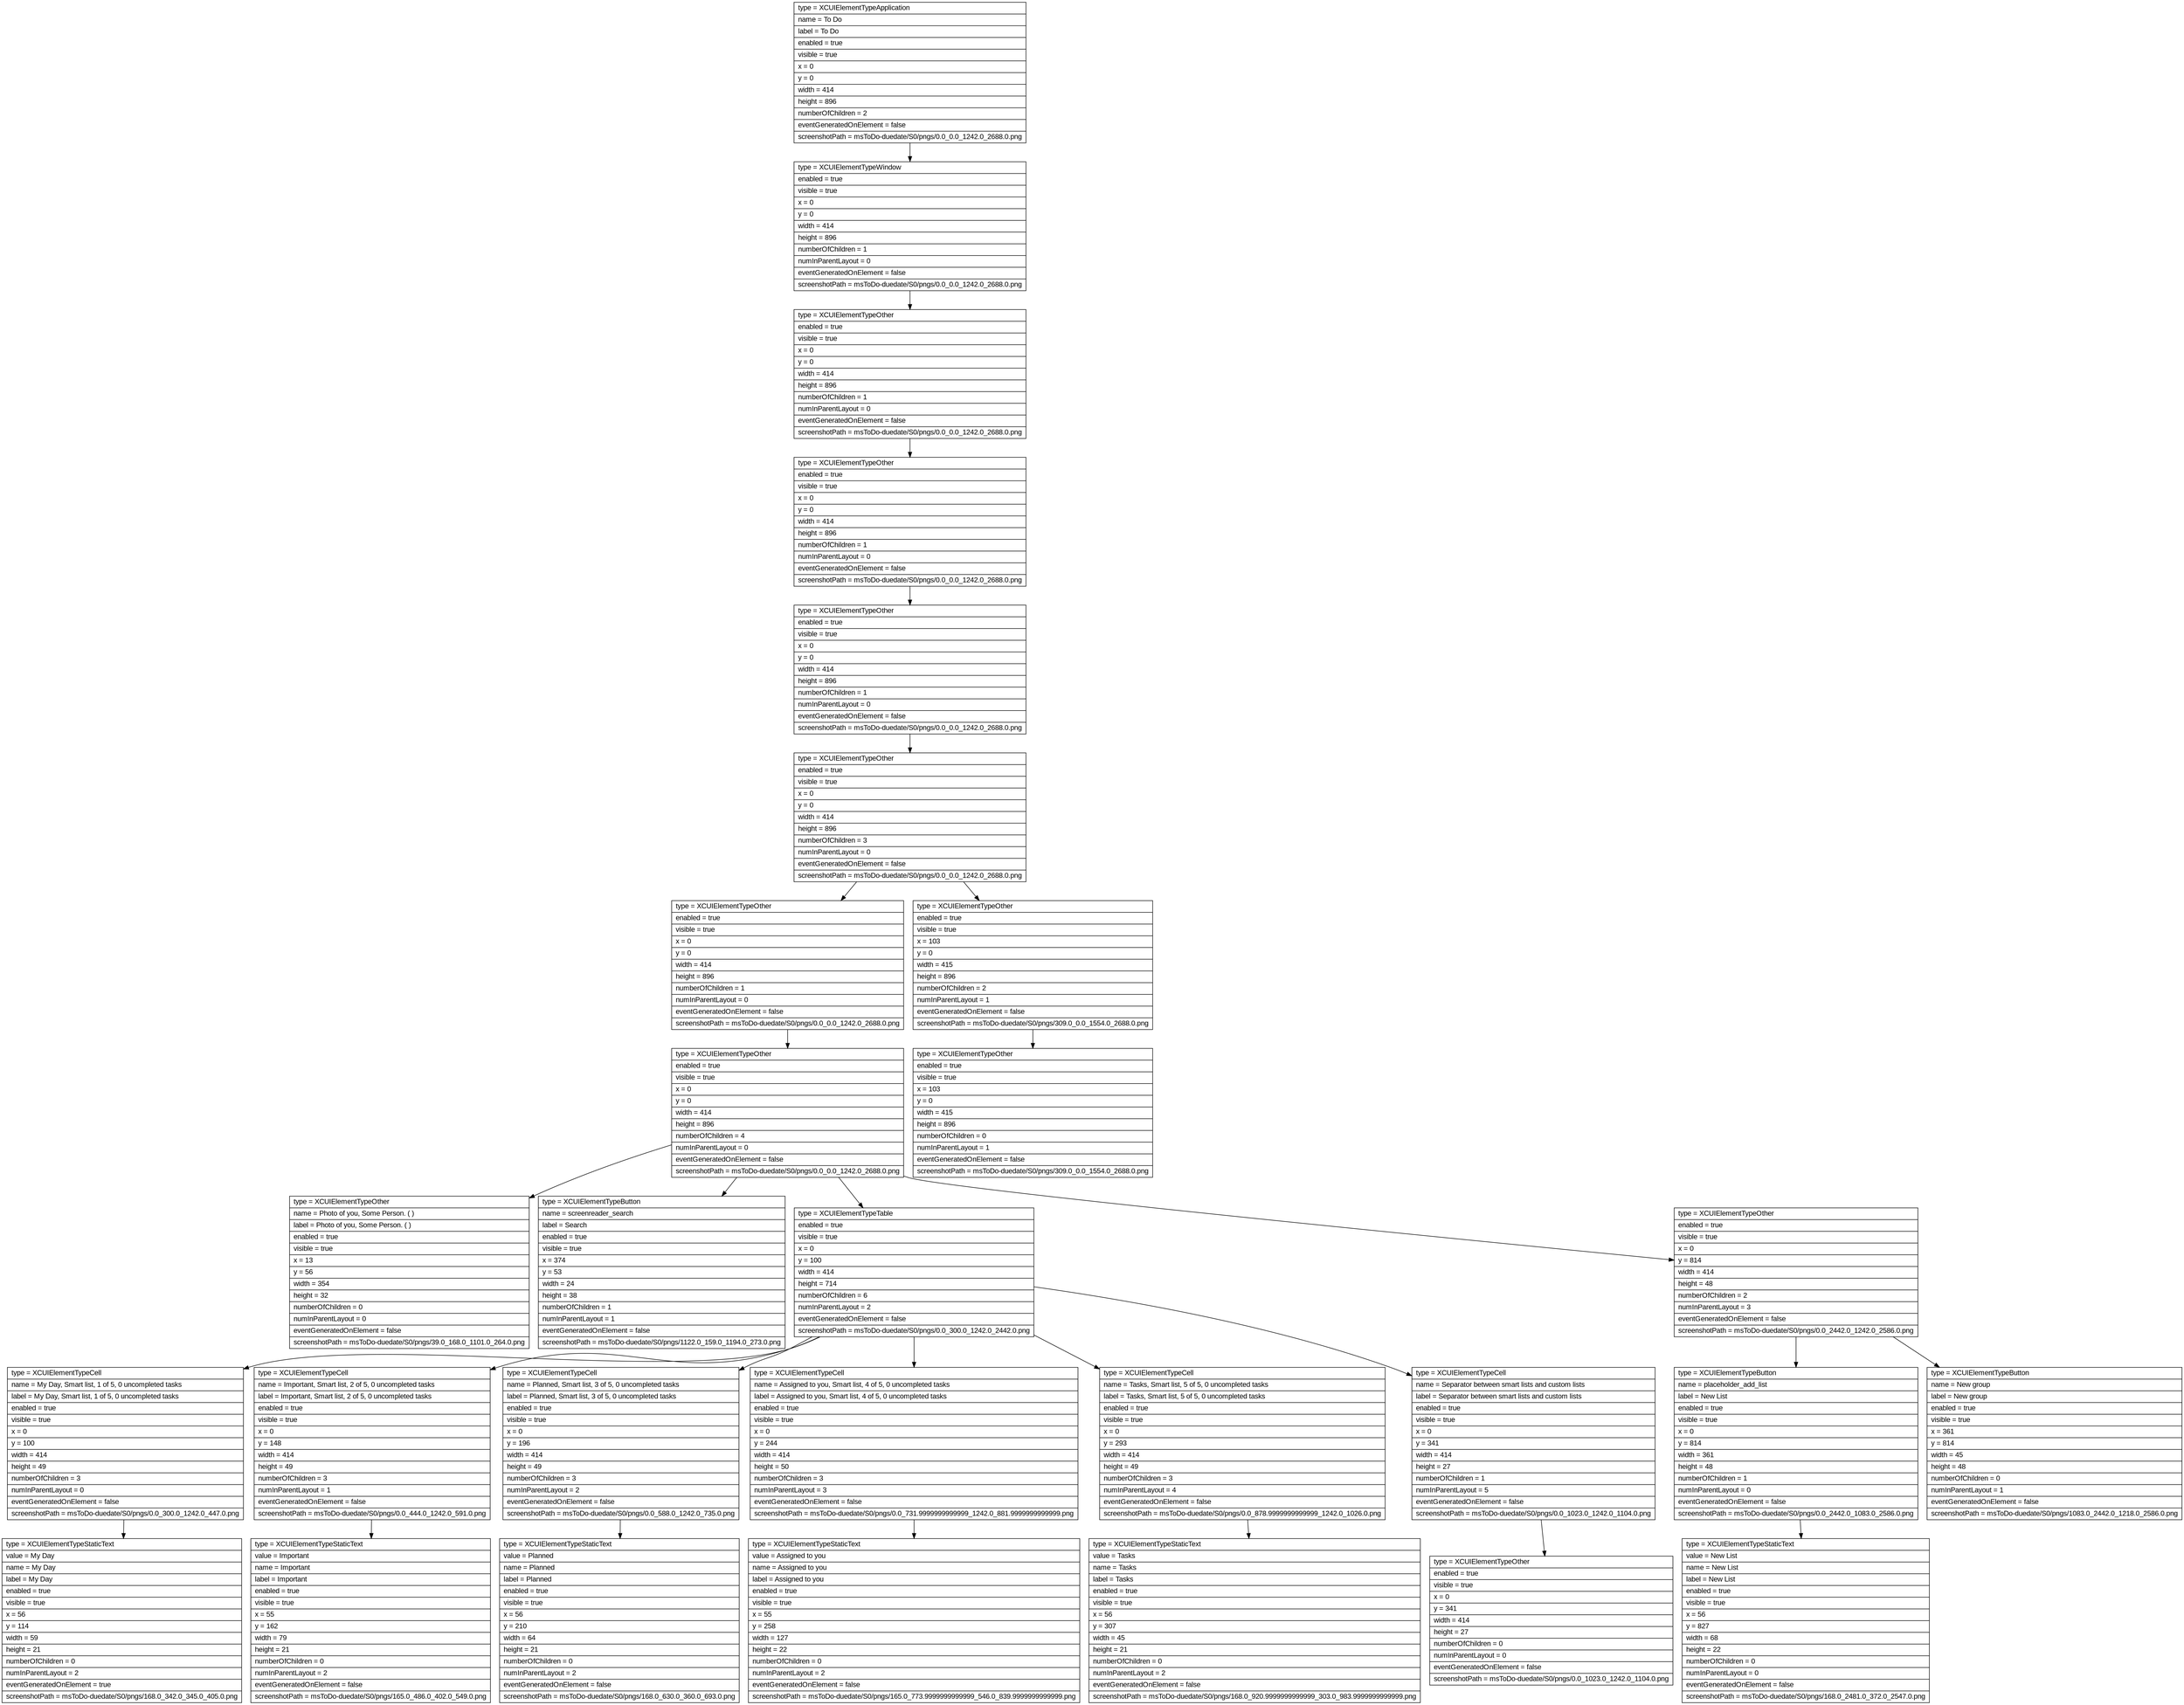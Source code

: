 digraph Layout {

	node [shape=record fontname=Arial];

	0	[label="{type = XCUIElementTypeApplication\l|name = To Do\l|label = To Do\l|enabled = true\l|visible = true\l|x = 0\l|y = 0\l|width = 414\l|height = 896\l|numberOfChildren = 2\l|eventGeneratedOnElement = false \l|screenshotPath = msToDo-duedate/S0/pngs/0.0_0.0_1242.0_2688.0.png\l}"]
	1	[label="{type = XCUIElementTypeWindow\l|enabled = true\l|visible = true\l|x = 0\l|y = 0\l|width = 414\l|height = 896\l|numberOfChildren = 1\l|numInParentLayout = 0\l|eventGeneratedOnElement = false \l|screenshotPath = msToDo-duedate/S0/pngs/0.0_0.0_1242.0_2688.0.png\l}"]
	2	[label="{type = XCUIElementTypeOther\l|enabled = true\l|visible = true\l|x = 0\l|y = 0\l|width = 414\l|height = 896\l|numberOfChildren = 1\l|numInParentLayout = 0\l|eventGeneratedOnElement = false \l|screenshotPath = msToDo-duedate/S0/pngs/0.0_0.0_1242.0_2688.0.png\l}"]
	3	[label="{type = XCUIElementTypeOther\l|enabled = true\l|visible = true\l|x = 0\l|y = 0\l|width = 414\l|height = 896\l|numberOfChildren = 1\l|numInParentLayout = 0\l|eventGeneratedOnElement = false \l|screenshotPath = msToDo-duedate/S0/pngs/0.0_0.0_1242.0_2688.0.png\l}"]
	4	[label="{type = XCUIElementTypeOther\l|enabled = true\l|visible = true\l|x = 0\l|y = 0\l|width = 414\l|height = 896\l|numberOfChildren = 1\l|numInParentLayout = 0\l|eventGeneratedOnElement = false \l|screenshotPath = msToDo-duedate/S0/pngs/0.0_0.0_1242.0_2688.0.png\l}"]
	5	[label="{type = XCUIElementTypeOther\l|enabled = true\l|visible = true\l|x = 0\l|y = 0\l|width = 414\l|height = 896\l|numberOfChildren = 3\l|numInParentLayout = 0\l|eventGeneratedOnElement = false \l|screenshotPath = msToDo-duedate/S0/pngs/0.0_0.0_1242.0_2688.0.png\l}"]
	6	[label="{type = XCUIElementTypeOther\l|enabled = true\l|visible = true\l|x = 0\l|y = 0\l|width = 414\l|height = 896\l|numberOfChildren = 1\l|numInParentLayout = 0\l|eventGeneratedOnElement = false \l|screenshotPath = msToDo-duedate/S0/pngs/0.0_0.0_1242.0_2688.0.png\l}"]
	7	[label="{type = XCUIElementTypeOther\l|enabled = true\l|visible = true\l|x = 103\l|y = 0\l|width = 415\l|height = 896\l|numberOfChildren = 2\l|numInParentLayout = 1\l|eventGeneratedOnElement = false \l|screenshotPath = msToDo-duedate/S0/pngs/309.0_0.0_1554.0_2688.0.png\l}"]
	8	[label="{type = XCUIElementTypeOther\l|enabled = true\l|visible = true\l|x = 0\l|y = 0\l|width = 414\l|height = 896\l|numberOfChildren = 4\l|numInParentLayout = 0\l|eventGeneratedOnElement = false \l|screenshotPath = msToDo-duedate/S0/pngs/0.0_0.0_1242.0_2688.0.png\l}"]
	9	[label="{type = XCUIElementTypeOther\l|enabled = true\l|visible = true\l|x = 103\l|y = 0\l|width = 415\l|height = 896\l|numberOfChildren = 0\l|numInParentLayout = 1\l|eventGeneratedOnElement = false \l|screenshotPath = msToDo-duedate/S0/pngs/309.0_0.0_1554.0_2688.0.png\l}"]
	10	[label="{type = XCUIElementTypeOther\l|name = Photo of you, Some Person. ( )\l|label = Photo of you, Some Person. ( )\l|enabled = true\l|visible = true\l|x = 13\l|y = 56\l|width = 354\l|height = 32\l|numberOfChildren = 0\l|numInParentLayout = 0\l|eventGeneratedOnElement = false \l|screenshotPath = msToDo-duedate/S0/pngs/39.0_168.0_1101.0_264.0.png\l}"]
	11	[label="{type = XCUIElementTypeButton\l|name = screenreader_search\l|label = Search\l|enabled = true\l|visible = true\l|x = 374\l|y = 53\l|width = 24\l|height = 38\l|numberOfChildren = 1\l|numInParentLayout = 1\l|eventGeneratedOnElement = false \l|screenshotPath = msToDo-duedate/S0/pngs/1122.0_159.0_1194.0_273.0.png\l}"]
	12	[label="{type = XCUIElementTypeTable\l|enabled = true\l|visible = true\l|x = 0\l|y = 100\l|width = 414\l|height = 714\l|numberOfChildren = 6\l|numInParentLayout = 2\l|eventGeneratedOnElement = false \l|screenshotPath = msToDo-duedate/S0/pngs/0.0_300.0_1242.0_2442.0.png\l}"]
	13	[label="{type = XCUIElementTypeOther\l|enabled = true\l|visible = true\l|x = 0\l|y = 814\l|width = 414\l|height = 48\l|numberOfChildren = 2\l|numInParentLayout = 3\l|eventGeneratedOnElement = false \l|screenshotPath = msToDo-duedate/S0/pngs/0.0_2442.0_1242.0_2586.0.png\l}"]
	14	[label="{type = XCUIElementTypeCell\l|name = My Day, Smart list, 1 of 5, 0 uncompleted tasks\l|label = My Day, Smart list, 1 of 5, 0 uncompleted tasks\l|enabled = true\l|visible = true\l|x = 0\l|y = 100\l|width = 414\l|height = 49\l|numberOfChildren = 3\l|numInParentLayout = 0\l|eventGeneratedOnElement = false \l|screenshotPath = msToDo-duedate/S0/pngs/0.0_300.0_1242.0_447.0.png\l}"]
	15	[label="{type = XCUIElementTypeCell\l|name = Important, Smart list, 2 of 5, 0 uncompleted tasks\l|label = Important, Smart list, 2 of 5, 0 uncompleted tasks\l|enabled = true\l|visible = true\l|x = 0\l|y = 148\l|width = 414\l|height = 49\l|numberOfChildren = 3\l|numInParentLayout = 1\l|eventGeneratedOnElement = false \l|screenshotPath = msToDo-duedate/S0/pngs/0.0_444.0_1242.0_591.0.png\l}"]
	16	[label="{type = XCUIElementTypeCell\l|name = Planned, Smart list, 3 of 5, 0 uncompleted tasks\l|label = Planned, Smart list, 3 of 5, 0 uncompleted tasks\l|enabled = true\l|visible = true\l|x = 0\l|y = 196\l|width = 414\l|height = 49\l|numberOfChildren = 3\l|numInParentLayout = 2\l|eventGeneratedOnElement = false \l|screenshotPath = msToDo-duedate/S0/pngs/0.0_588.0_1242.0_735.0.png\l}"]
	17	[label="{type = XCUIElementTypeCell\l|name = Assigned to you, Smart list, 4 of 5, 0 uncompleted tasks\l|label = Assigned to you, Smart list, 4 of 5, 0 uncompleted tasks\l|enabled = true\l|visible = true\l|x = 0\l|y = 244\l|width = 414\l|height = 50\l|numberOfChildren = 3\l|numInParentLayout = 3\l|eventGeneratedOnElement = false \l|screenshotPath = msToDo-duedate/S0/pngs/0.0_731.9999999999999_1242.0_881.9999999999999.png\l}"]
	18	[label="{type = XCUIElementTypeCell\l|name = Tasks, Smart list, 5 of 5, 0 uncompleted tasks\l|label = Tasks, Smart list, 5 of 5, 0 uncompleted tasks\l|enabled = true\l|visible = true\l|x = 0\l|y = 293\l|width = 414\l|height = 49\l|numberOfChildren = 3\l|numInParentLayout = 4\l|eventGeneratedOnElement = false \l|screenshotPath = msToDo-duedate/S0/pngs/0.0_878.9999999999999_1242.0_1026.0.png\l}"]
	19	[label="{type = XCUIElementTypeCell\l|name = Separator between smart lists and custom lists\l|label = Separator between smart lists and custom lists\l|enabled = true\l|visible = true\l|x = 0\l|y = 341\l|width = 414\l|height = 27\l|numberOfChildren = 1\l|numInParentLayout = 5\l|eventGeneratedOnElement = false \l|screenshotPath = msToDo-duedate/S0/pngs/0.0_1023.0_1242.0_1104.0.png\l}"]
	20	[label="{type = XCUIElementTypeButton\l|name = placeholder_add_list\l|label = New List\l|enabled = true\l|visible = true\l|x = 0\l|y = 814\l|width = 361\l|height = 48\l|numberOfChildren = 1\l|numInParentLayout = 0\l|eventGeneratedOnElement = false \l|screenshotPath = msToDo-duedate/S0/pngs/0.0_2442.0_1083.0_2586.0.png\l}"]
	21	[label="{type = XCUIElementTypeButton\l|name = New group\l|label = New group\l|enabled = true\l|visible = true\l|x = 361\l|y = 814\l|width = 45\l|height = 48\l|numberOfChildren = 0\l|numInParentLayout = 1\l|eventGeneratedOnElement = false \l|screenshotPath = msToDo-duedate/S0/pngs/1083.0_2442.0_1218.0_2586.0.png\l}"]
	22	[label="{type = XCUIElementTypeStaticText\l|value = My Day\l|name = My Day\l|label = My Day\l|enabled = true\l|visible = true\l|x = 56\l|y = 114\l|width = 59\l|height = 21\l|numberOfChildren = 0\l|numInParentLayout = 2\l|eventGeneratedOnElement = true \l|screenshotPath = msToDo-duedate/S0/pngs/168.0_342.0_345.0_405.0.png\l}"]
	23	[label="{type = XCUIElementTypeStaticText\l|value = Important\l|name = Important\l|label = Important\l|enabled = true\l|visible = true\l|x = 55\l|y = 162\l|width = 79\l|height = 21\l|numberOfChildren = 0\l|numInParentLayout = 2\l|eventGeneratedOnElement = false \l|screenshotPath = msToDo-duedate/S0/pngs/165.0_486.0_402.0_549.0.png\l}"]
	24	[label="{type = XCUIElementTypeStaticText\l|value = Planned\l|name = Planned\l|label = Planned\l|enabled = true\l|visible = true\l|x = 56\l|y = 210\l|width = 64\l|height = 21\l|numberOfChildren = 0\l|numInParentLayout = 2\l|eventGeneratedOnElement = false \l|screenshotPath = msToDo-duedate/S0/pngs/168.0_630.0_360.0_693.0.png\l}"]
	25	[label="{type = XCUIElementTypeStaticText\l|value = Assigned to you\l|name = Assigned to you\l|label = Assigned to you\l|enabled = true\l|visible = true\l|x = 55\l|y = 258\l|width = 127\l|height = 22\l|numberOfChildren = 0\l|numInParentLayout = 2\l|eventGeneratedOnElement = false \l|screenshotPath = msToDo-duedate/S0/pngs/165.0_773.9999999999999_546.0_839.9999999999999.png\l}"]
	26	[label="{type = XCUIElementTypeStaticText\l|value = Tasks\l|name = Tasks\l|label = Tasks\l|enabled = true\l|visible = true\l|x = 56\l|y = 307\l|width = 45\l|height = 21\l|numberOfChildren = 0\l|numInParentLayout = 2\l|eventGeneratedOnElement = false \l|screenshotPath = msToDo-duedate/S0/pngs/168.0_920.9999999999999_303.0_983.9999999999999.png\l}"]
	27	[label="{type = XCUIElementTypeOther\l|enabled = true\l|visible = true\l|x = 0\l|y = 341\l|width = 414\l|height = 27\l|numberOfChildren = 0\l|numInParentLayout = 0\l|eventGeneratedOnElement = false \l|screenshotPath = msToDo-duedate/S0/pngs/0.0_1023.0_1242.0_1104.0.png\l}"]
	28	[label="{type = XCUIElementTypeStaticText\l|value = New List\l|name = New List\l|label = New List\l|enabled = true\l|visible = true\l|x = 56\l|y = 827\l|width = 68\l|height = 22\l|numberOfChildren = 0\l|numInParentLayout = 0\l|eventGeneratedOnElement = false \l|screenshotPath = msToDo-duedate/S0/pngs/168.0_2481.0_372.0_2547.0.png\l}"]


	0 -> 1
	1 -> 2
	2 -> 3
	3 -> 4
	4 -> 5
	5 -> 6
	5 -> 7
	6 -> 8
	7 -> 9
	8 -> 10
	8 -> 11
	8 -> 12
	8 -> 13
	12 -> 14
	12 -> 15
	12 -> 16
	12 -> 17
	12 -> 18
	12 -> 19
	13 -> 20
	13 -> 21
	14 -> 22
	15 -> 23
	16 -> 24
	17 -> 25
	18 -> 26
	19 -> 27
	20 -> 28


}
